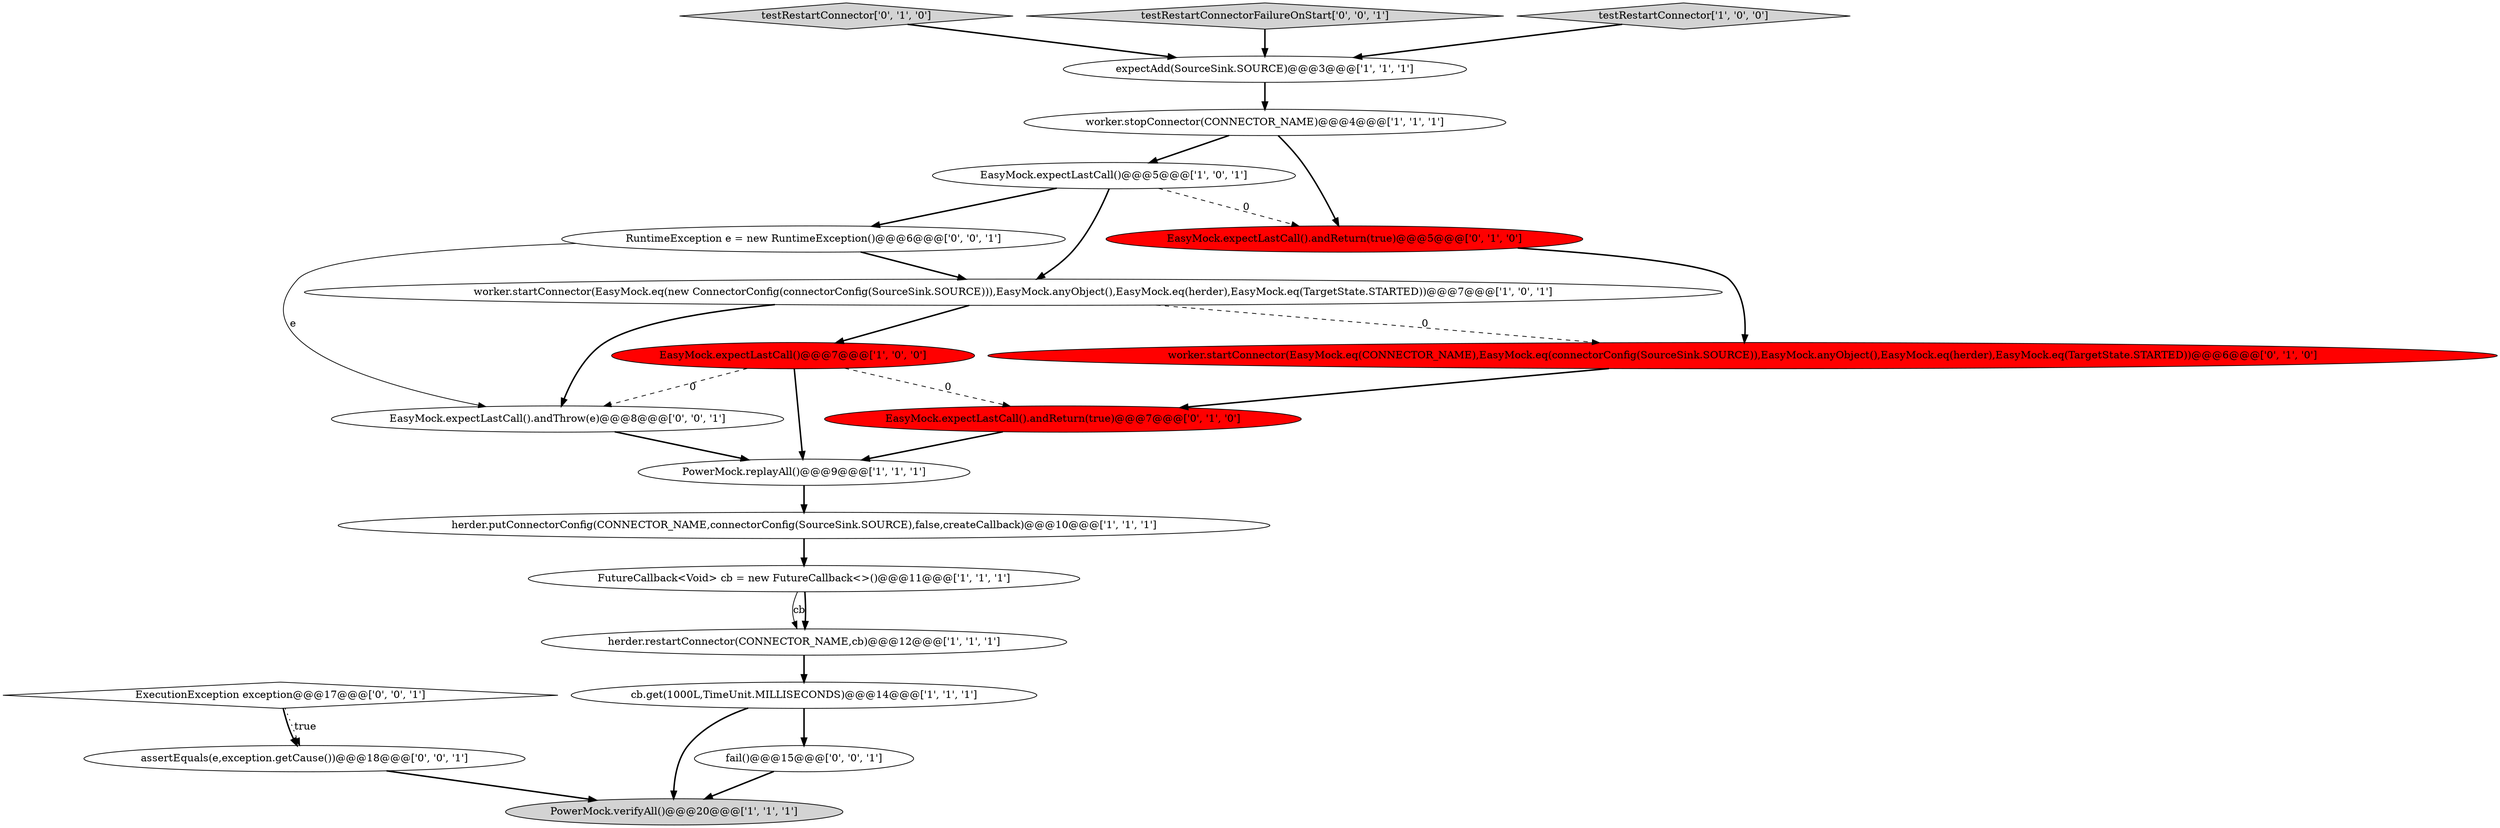 digraph {
6 [style = filled, label = "worker.stopConnector(CONNECTOR_NAME)@@@4@@@['1', '1', '1']", fillcolor = white, shape = ellipse image = "AAA0AAABBB1BBB"];
16 [style = filled, label = "ExecutionException exception@@@17@@@['0', '0', '1']", fillcolor = white, shape = diamond image = "AAA0AAABBB3BBB"];
20 [style = filled, label = "EasyMock.expectLastCall().andThrow(e)@@@8@@@['0', '0', '1']", fillcolor = white, shape = ellipse image = "AAA0AAABBB3BBB"];
2 [style = filled, label = "EasyMock.expectLastCall()@@@5@@@['1', '0', '1']", fillcolor = white, shape = ellipse image = "AAA0AAABBB1BBB"];
12 [style = filled, label = "testRestartConnector['0', '1', '0']", fillcolor = lightgray, shape = diamond image = "AAA0AAABBB2BBB"];
13 [style = filled, label = "EasyMock.expectLastCall().andReturn(true)@@@5@@@['0', '1', '0']", fillcolor = red, shape = ellipse image = "AAA1AAABBB2BBB"];
11 [style = filled, label = "herder.putConnectorConfig(CONNECTOR_NAME,connectorConfig(SourceSink.SOURCE),false,createCallback)@@@10@@@['1', '1', '1']", fillcolor = white, shape = ellipse image = "AAA0AAABBB1BBB"];
21 [style = filled, label = "assertEquals(e,exception.getCause())@@@18@@@['0', '0', '1']", fillcolor = white, shape = ellipse image = "AAA0AAABBB3BBB"];
19 [style = filled, label = "RuntimeException e = new RuntimeException()@@@6@@@['0', '0', '1']", fillcolor = white, shape = ellipse image = "AAA0AAABBB3BBB"];
5 [style = filled, label = "PowerMock.replayAll()@@@9@@@['1', '1', '1']", fillcolor = white, shape = ellipse image = "AAA0AAABBB1BBB"];
7 [style = filled, label = "herder.restartConnector(CONNECTOR_NAME,cb)@@@12@@@['1', '1', '1']", fillcolor = white, shape = ellipse image = "AAA0AAABBB1BBB"];
4 [style = filled, label = "expectAdd(SourceSink.SOURCE)@@@3@@@['1', '1', '1']", fillcolor = white, shape = ellipse image = "AAA0AAABBB1BBB"];
15 [style = filled, label = "worker.startConnector(EasyMock.eq(CONNECTOR_NAME),EasyMock.eq(connectorConfig(SourceSink.SOURCE)),EasyMock.anyObject(),EasyMock.eq(herder),EasyMock.eq(TargetState.STARTED))@@@6@@@['0', '1', '0']", fillcolor = red, shape = ellipse image = "AAA1AAABBB2BBB"];
14 [style = filled, label = "EasyMock.expectLastCall().andReturn(true)@@@7@@@['0', '1', '0']", fillcolor = red, shape = ellipse image = "AAA1AAABBB2BBB"];
17 [style = filled, label = "testRestartConnectorFailureOnStart['0', '0', '1']", fillcolor = lightgray, shape = diamond image = "AAA0AAABBB3BBB"];
9 [style = filled, label = "cb.get(1000L,TimeUnit.MILLISECONDS)@@@14@@@['1', '1', '1']", fillcolor = white, shape = ellipse image = "AAA0AAABBB1BBB"];
0 [style = filled, label = "FutureCallback<Void> cb = new FutureCallback<>()@@@11@@@['1', '1', '1']", fillcolor = white, shape = ellipse image = "AAA0AAABBB1BBB"];
3 [style = filled, label = "PowerMock.verifyAll()@@@20@@@['1', '1', '1']", fillcolor = lightgray, shape = ellipse image = "AAA0AAABBB1BBB"];
1 [style = filled, label = "testRestartConnector['1', '0', '0']", fillcolor = lightgray, shape = diamond image = "AAA0AAABBB1BBB"];
8 [style = filled, label = "EasyMock.expectLastCall()@@@7@@@['1', '0', '0']", fillcolor = red, shape = ellipse image = "AAA1AAABBB1BBB"];
18 [style = filled, label = "fail()@@@15@@@['0', '0', '1']", fillcolor = white, shape = ellipse image = "AAA0AAABBB3BBB"];
10 [style = filled, label = "worker.startConnector(EasyMock.eq(new ConnectorConfig(connectorConfig(SourceSink.SOURCE))),EasyMock.anyObject(),EasyMock.eq(herder),EasyMock.eq(TargetState.STARTED))@@@7@@@['1', '0', '1']", fillcolor = white, shape = ellipse image = "AAA0AAABBB1BBB"];
10->15 [style = dashed, label="0"];
19->20 [style = solid, label="e"];
18->3 [style = bold, label=""];
1->4 [style = bold, label=""];
10->20 [style = bold, label=""];
2->19 [style = bold, label=""];
15->14 [style = bold, label=""];
4->6 [style = bold, label=""];
8->20 [style = dashed, label="0"];
19->10 [style = bold, label=""];
8->14 [style = dashed, label="0"];
2->10 [style = bold, label=""];
0->7 [style = solid, label="cb"];
20->5 [style = bold, label=""];
0->7 [style = bold, label=""];
6->2 [style = bold, label=""];
7->9 [style = bold, label=""];
11->0 [style = bold, label=""];
9->18 [style = bold, label=""];
8->5 [style = bold, label=""];
10->8 [style = bold, label=""];
12->4 [style = bold, label=""];
2->13 [style = dashed, label="0"];
16->21 [style = bold, label=""];
6->13 [style = bold, label=""];
9->3 [style = bold, label=""];
16->21 [style = dotted, label="true"];
5->11 [style = bold, label=""];
13->15 [style = bold, label=""];
17->4 [style = bold, label=""];
21->3 [style = bold, label=""];
14->5 [style = bold, label=""];
}
